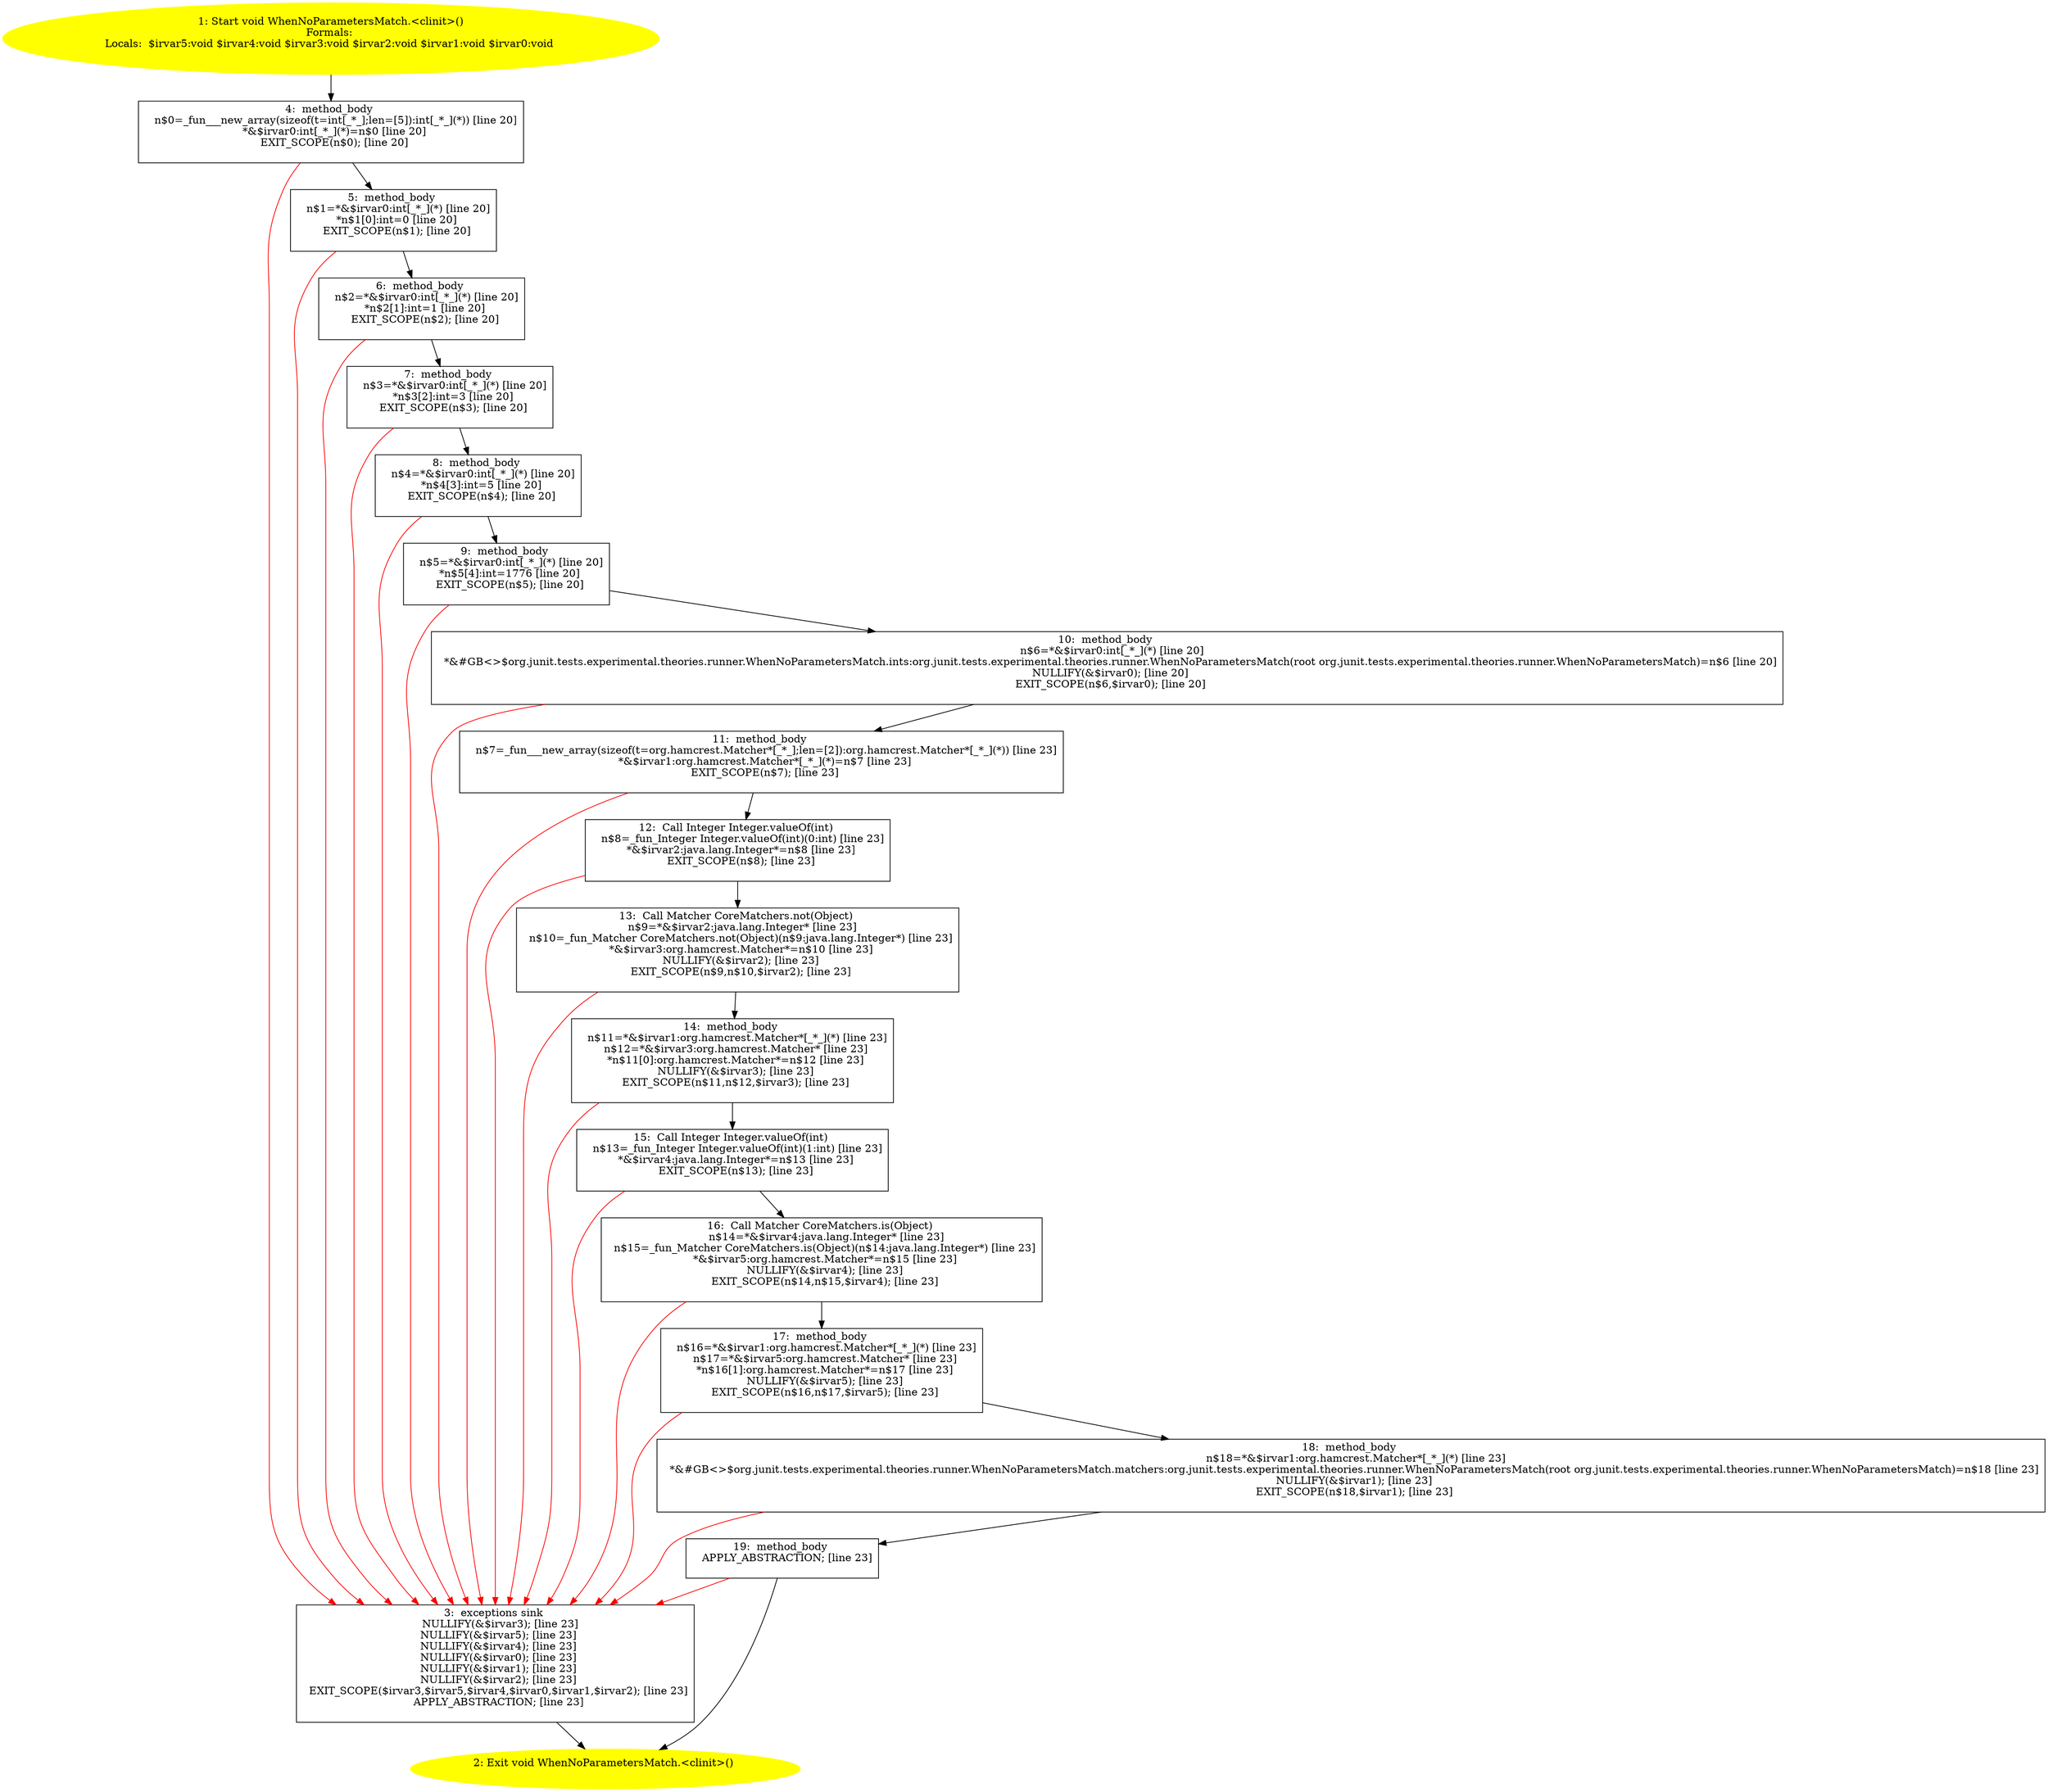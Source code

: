 /* @generated */
digraph cfg {
"org.junit.tests.experimental.theories.runner.WhenNoParametersMatch.<clinit>():void.7b72e68f00be75f6c06e8c5b21d8b6b2_1" [label="1: Start void WhenNoParametersMatch.<clinit>()\nFormals: \nLocals:  $irvar5:void $irvar4:void $irvar3:void $irvar2:void $irvar1:void $irvar0:void \n  " color=yellow style=filled]
	

	 "org.junit.tests.experimental.theories.runner.WhenNoParametersMatch.<clinit>():void.7b72e68f00be75f6c06e8c5b21d8b6b2_1" -> "org.junit.tests.experimental.theories.runner.WhenNoParametersMatch.<clinit>():void.7b72e68f00be75f6c06e8c5b21d8b6b2_4" ;
"org.junit.tests.experimental.theories.runner.WhenNoParametersMatch.<clinit>():void.7b72e68f00be75f6c06e8c5b21d8b6b2_2" [label="2: Exit void WhenNoParametersMatch.<clinit>() \n  " color=yellow style=filled]
	

"org.junit.tests.experimental.theories.runner.WhenNoParametersMatch.<clinit>():void.7b72e68f00be75f6c06e8c5b21d8b6b2_3" [label="3:  exceptions sink \n   NULLIFY(&$irvar3); [line 23]\n  NULLIFY(&$irvar5); [line 23]\n  NULLIFY(&$irvar4); [line 23]\n  NULLIFY(&$irvar0); [line 23]\n  NULLIFY(&$irvar1); [line 23]\n  NULLIFY(&$irvar2); [line 23]\n  EXIT_SCOPE($irvar3,$irvar5,$irvar4,$irvar0,$irvar1,$irvar2); [line 23]\n  APPLY_ABSTRACTION; [line 23]\n " shape="box"]
	

	 "org.junit.tests.experimental.theories.runner.WhenNoParametersMatch.<clinit>():void.7b72e68f00be75f6c06e8c5b21d8b6b2_3" -> "org.junit.tests.experimental.theories.runner.WhenNoParametersMatch.<clinit>():void.7b72e68f00be75f6c06e8c5b21d8b6b2_2" ;
"org.junit.tests.experimental.theories.runner.WhenNoParametersMatch.<clinit>():void.7b72e68f00be75f6c06e8c5b21d8b6b2_4" [label="4:  method_body \n   n$0=_fun___new_array(sizeof(t=int[_*_];len=[5]):int[_*_](*)) [line 20]\n  *&$irvar0:int[_*_](*)=n$0 [line 20]\n  EXIT_SCOPE(n$0); [line 20]\n " shape="box"]
	

	 "org.junit.tests.experimental.theories.runner.WhenNoParametersMatch.<clinit>():void.7b72e68f00be75f6c06e8c5b21d8b6b2_4" -> "org.junit.tests.experimental.theories.runner.WhenNoParametersMatch.<clinit>():void.7b72e68f00be75f6c06e8c5b21d8b6b2_5" ;
	 "org.junit.tests.experimental.theories.runner.WhenNoParametersMatch.<clinit>():void.7b72e68f00be75f6c06e8c5b21d8b6b2_4" -> "org.junit.tests.experimental.theories.runner.WhenNoParametersMatch.<clinit>():void.7b72e68f00be75f6c06e8c5b21d8b6b2_3" [color="red" ];
"org.junit.tests.experimental.theories.runner.WhenNoParametersMatch.<clinit>():void.7b72e68f00be75f6c06e8c5b21d8b6b2_5" [label="5:  method_body \n   n$1=*&$irvar0:int[_*_](*) [line 20]\n  *n$1[0]:int=0 [line 20]\n  EXIT_SCOPE(n$1); [line 20]\n " shape="box"]
	

	 "org.junit.tests.experimental.theories.runner.WhenNoParametersMatch.<clinit>():void.7b72e68f00be75f6c06e8c5b21d8b6b2_5" -> "org.junit.tests.experimental.theories.runner.WhenNoParametersMatch.<clinit>():void.7b72e68f00be75f6c06e8c5b21d8b6b2_6" ;
	 "org.junit.tests.experimental.theories.runner.WhenNoParametersMatch.<clinit>():void.7b72e68f00be75f6c06e8c5b21d8b6b2_5" -> "org.junit.tests.experimental.theories.runner.WhenNoParametersMatch.<clinit>():void.7b72e68f00be75f6c06e8c5b21d8b6b2_3" [color="red" ];
"org.junit.tests.experimental.theories.runner.WhenNoParametersMatch.<clinit>():void.7b72e68f00be75f6c06e8c5b21d8b6b2_6" [label="6:  method_body \n   n$2=*&$irvar0:int[_*_](*) [line 20]\n  *n$2[1]:int=1 [line 20]\n  EXIT_SCOPE(n$2); [line 20]\n " shape="box"]
	

	 "org.junit.tests.experimental.theories.runner.WhenNoParametersMatch.<clinit>():void.7b72e68f00be75f6c06e8c5b21d8b6b2_6" -> "org.junit.tests.experimental.theories.runner.WhenNoParametersMatch.<clinit>():void.7b72e68f00be75f6c06e8c5b21d8b6b2_7" ;
	 "org.junit.tests.experimental.theories.runner.WhenNoParametersMatch.<clinit>():void.7b72e68f00be75f6c06e8c5b21d8b6b2_6" -> "org.junit.tests.experimental.theories.runner.WhenNoParametersMatch.<clinit>():void.7b72e68f00be75f6c06e8c5b21d8b6b2_3" [color="red" ];
"org.junit.tests.experimental.theories.runner.WhenNoParametersMatch.<clinit>():void.7b72e68f00be75f6c06e8c5b21d8b6b2_7" [label="7:  method_body \n   n$3=*&$irvar0:int[_*_](*) [line 20]\n  *n$3[2]:int=3 [line 20]\n  EXIT_SCOPE(n$3); [line 20]\n " shape="box"]
	

	 "org.junit.tests.experimental.theories.runner.WhenNoParametersMatch.<clinit>():void.7b72e68f00be75f6c06e8c5b21d8b6b2_7" -> "org.junit.tests.experimental.theories.runner.WhenNoParametersMatch.<clinit>():void.7b72e68f00be75f6c06e8c5b21d8b6b2_8" ;
	 "org.junit.tests.experimental.theories.runner.WhenNoParametersMatch.<clinit>():void.7b72e68f00be75f6c06e8c5b21d8b6b2_7" -> "org.junit.tests.experimental.theories.runner.WhenNoParametersMatch.<clinit>():void.7b72e68f00be75f6c06e8c5b21d8b6b2_3" [color="red" ];
"org.junit.tests.experimental.theories.runner.WhenNoParametersMatch.<clinit>():void.7b72e68f00be75f6c06e8c5b21d8b6b2_8" [label="8:  method_body \n   n$4=*&$irvar0:int[_*_](*) [line 20]\n  *n$4[3]:int=5 [line 20]\n  EXIT_SCOPE(n$4); [line 20]\n " shape="box"]
	

	 "org.junit.tests.experimental.theories.runner.WhenNoParametersMatch.<clinit>():void.7b72e68f00be75f6c06e8c5b21d8b6b2_8" -> "org.junit.tests.experimental.theories.runner.WhenNoParametersMatch.<clinit>():void.7b72e68f00be75f6c06e8c5b21d8b6b2_9" ;
	 "org.junit.tests.experimental.theories.runner.WhenNoParametersMatch.<clinit>():void.7b72e68f00be75f6c06e8c5b21d8b6b2_8" -> "org.junit.tests.experimental.theories.runner.WhenNoParametersMatch.<clinit>():void.7b72e68f00be75f6c06e8c5b21d8b6b2_3" [color="red" ];
"org.junit.tests.experimental.theories.runner.WhenNoParametersMatch.<clinit>():void.7b72e68f00be75f6c06e8c5b21d8b6b2_9" [label="9:  method_body \n   n$5=*&$irvar0:int[_*_](*) [line 20]\n  *n$5[4]:int=1776 [line 20]\n  EXIT_SCOPE(n$5); [line 20]\n " shape="box"]
	

	 "org.junit.tests.experimental.theories.runner.WhenNoParametersMatch.<clinit>():void.7b72e68f00be75f6c06e8c5b21d8b6b2_9" -> "org.junit.tests.experimental.theories.runner.WhenNoParametersMatch.<clinit>():void.7b72e68f00be75f6c06e8c5b21d8b6b2_10" ;
	 "org.junit.tests.experimental.theories.runner.WhenNoParametersMatch.<clinit>():void.7b72e68f00be75f6c06e8c5b21d8b6b2_9" -> "org.junit.tests.experimental.theories.runner.WhenNoParametersMatch.<clinit>():void.7b72e68f00be75f6c06e8c5b21d8b6b2_3" [color="red" ];
"org.junit.tests.experimental.theories.runner.WhenNoParametersMatch.<clinit>():void.7b72e68f00be75f6c06e8c5b21d8b6b2_10" [label="10:  method_body \n   n$6=*&$irvar0:int[_*_](*) [line 20]\n  *&#GB<>$org.junit.tests.experimental.theories.runner.WhenNoParametersMatch.ints:org.junit.tests.experimental.theories.runner.WhenNoParametersMatch(root org.junit.tests.experimental.theories.runner.WhenNoParametersMatch)=n$6 [line 20]\n  NULLIFY(&$irvar0); [line 20]\n  EXIT_SCOPE(n$6,$irvar0); [line 20]\n " shape="box"]
	

	 "org.junit.tests.experimental.theories.runner.WhenNoParametersMatch.<clinit>():void.7b72e68f00be75f6c06e8c5b21d8b6b2_10" -> "org.junit.tests.experimental.theories.runner.WhenNoParametersMatch.<clinit>():void.7b72e68f00be75f6c06e8c5b21d8b6b2_11" ;
	 "org.junit.tests.experimental.theories.runner.WhenNoParametersMatch.<clinit>():void.7b72e68f00be75f6c06e8c5b21d8b6b2_10" -> "org.junit.tests.experimental.theories.runner.WhenNoParametersMatch.<clinit>():void.7b72e68f00be75f6c06e8c5b21d8b6b2_3" [color="red" ];
"org.junit.tests.experimental.theories.runner.WhenNoParametersMatch.<clinit>():void.7b72e68f00be75f6c06e8c5b21d8b6b2_11" [label="11:  method_body \n   n$7=_fun___new_array(sizeof(t=org.hamcrest.Matcher*[_*_];len=[2]):org.hamcrest.Matcher*[_*_](*)) [line 23]\n  *&$irvar1:org.hamcrest.Matcher*[_*_](*)=n$7 [line 23]\n  EXIT_SCOPE(n$7); [line 23]\n " shape="box"]
	

	 "org.junit.tests.experimental.theories.runner.WhenNoParametersMatch.<clinit>():void.7b72e68f00be75f6c06e8c5b21d8b6b2_11" -> "org.junit.tests.experimental.theories.runner.WhenNoParametersMatch.<clinit>():void.7b72e68f00be75f6c06e8c5b21d8b6b2_12" ;
	 "org.junit.tests.experimental.theories.runner.WhenNoParametersMatch.<clinit>():void.7b72e68f00be75f6c06e8c5b21d8b6b2_11" -> "org.junit.tests.experimental.theories.runner.WhenNoParametersMatch.<clinit>():void.7b72e68f00be75f6c06e8c5b21d8b6b2_3" [color="red" ];
"org.junit.tests.experimental.theories.runner.WhenNoParametersMatch.<clinit>():void.7b72e68f00be75f6c06e8c5b21d8b6b2_12" [label="12:  Call Integer Integer.valueOf(int) \n   n$8=_fun_Integer Integer.valueOf(int)(0:int) [line 23]\n  *&$irvar2:java.lang.Integer*=n$8 [line 23]\n  EXIT_SCOPE(n$8); [line 23]\n " shape="box"]
	

	 "org.junit.tests.experimental.theories.runner.WhenNoParametersMatch.<clinit>():void.7b72e68f00be75f6c06e8c5b21d8b6b2_12" -> "org.junit.tests.experimental.theories.runner.WhenNoParametersMatch.<clinit>():void.7b72e68f00be75f6c06e8c5b21d8b6b2_13" ;
	 "org.junit.tests.experimental.theories.runner.WhenNoParametersMatch.<clinit>():void.7b72e68f00be75f6c06e8c5b21d8b6b2_12" -> "org.junit.tests.experimental.theories.runner.WhenNoParametersMatch.<clinit>():void.7b72e68f00be75f6c06e8c5b21d8b6b2_3" [color="red" ];
"org.junit.tests.experimental.theories.runner.WhenNoParametersMatch.<clinit>():void.7b72e68f00be75f6c06e8c5b21d8b6b2_13" [label="13:  Call Matcher CoreMatchers.not(Object) \n   n$9=*&$irvar2:java.lang.Integer* [line 23]\n  n$10=_fun_Matcher CoreMatchers.not(Object)(n$9:java.lang.Integer*) [line 23]\n  *&$irvar3:org.hamcrest.Matcher*=n$10 [line 23]\n  NULLIFY(&$irvar2); [line 23]\n  EXIT_SCOPE(n$9,n$10,$irvar2); [line 23]\n " shape="box"]
	

	 "org.junit.tests.experimental.theories.runner.WhenNoParametersMatch.<clinit>():void.7b72e68f00be75f6c06e8c5b21d8b6b2_13" -> "org.junit.tests.experimental.theories.runner.WhenNoParametersMatch.<clinit>():void.7b72e68f00be75f6c06e8c5b21d8b6b2_14" ;
	 "org.junit.tests.experimental.theories.runner.WhenNoParametersMatch.<clinit>():void.7b72e68f00be75f6c06e8c5b21d8b6b2_13" -> "org.junit.tests.experimental.theories.runner.WhenNoParametersMatch.<clinit>():void.7b72e68f00be75f6c06e8c5b21d8b6b2_3" [color="red" ];
"org.junit.tests.experimental.theories.runner.WhenNoParametersMatch.<clinit>():void.7b72e68f00be75f6c06e8c5b21d8b6b2_14" [label="14:  method_body \n   n$11=*&$irvar1:org.hamcrest.Matcher*[_*_](*) [line 23]\n  n$12=*&$irvar3:org.hamcrest.Matcher* [line 23]\n  *n$11[0]:org.hamcrest.Matcher*=n$12 [line 23]\n  NULLIFY(&$irvar3); [line 23]\n  EXIT_SCOPE(n$11,n$12,$irvar3); [line 23]\n " shape="box"]
	

	 "org.junit.tests.experimental.theories.runner.WhenNoParametersMatch.<clinit>():void.7b72e68f00be75f6c06e8c5b21d8b6b2_14" -> "org.junit.tests.experimental.theories.runner.WhenNoParametersMatch.<clinit>():void.7b72e68f00be75f6c06e8c5b21d8b6b2_15" ;
	 "org.junit.tests.experimental.theories.runner.WhenNoParametersMatch.<clinit>():void.7b72e68f00be75f6c06e8c5b21d8b6b2_14" -> "org.junit.tests.experimental.theories.runner.WhenNoParametersMatch.<clinit>():void.7b72e68f00be75f6c06e8c5b21d8b6b2_3" [color="red" ];
"org.junit.tests.experimental.theories.runner.WhenNoParametersMatch.<clinit>():void.7b72e68f00be75f6c06e8c5b21d8b6b2_15" [label="15:  Call Integer Integer.valueOf(int) \n   n$13=_fun_Integer Integer.valueOf(int)(1:int) [line 23]\n  *&$irvar4:java.lang.Integer*=n$13 [line 23]\n  EXIT_SCOPE(n$13); [line 23]\n " shape="box"]
	

	 "org.junit.tests.experimental.theories.runner.WhenNoParametersMatch.<clinit>():void.7b72e68f00be75f6c06e8c5b21d8b6b2_15" -> "org.junit.tests.experimental.theories.runner.WhenNoParametersMatch.<clinit>():void.7b72e68f00be75f6c06e8c5b21d8b6b2_16" ;
	 "org.junit.tests.experimental.theories.runner.WhenNoParametersMatch.<clinit>():void.7b72e68f00be75f6c06e8c5b21d8b6b2_15" -> "org.junit.tests.experimental.theories.runner.WhenNoParametersMatch.<clinit>():void.7b72e68f00be75f6c06e8c5b21d8b6b2_3" [color="red" ];
"org.junit.tests.experimental.theories.runner.WhenNoParametersMatch.<clinit>():void.7b72e68f00be75f6c06e8c5b21d8b6b2_16" [label="16:  Call Matcher CoreMatchers.is(Object) \n   n$14=*&$irvar4:java.lang.Integer* [line 23]\n  n$15=_fun_Matcher CoreMatchers.is(Object)(n$14:java.lang.Integer*) [line 23]\n  *&$irvar5:org.hamcrest.Matcher*=n$15 [line 23]\n  NULLIFY(&$irvar4); [line 23]\n  EXIT_SCOPE(n$14,n$15,$irvar4); [line 23]\n " shape="box"]
	

	 "org.junit.tests.experimental.theories.runner.WhenNoParametersMatch.<clinit>():void.7b72e68f00be75f6c06e8c5b21d8b6b2_16" -> "org.junit.tests.experimental.theories.runner.WhenNoParametersMatch.<clinit>():void.7b72e68f00be75f6c06e8c5b21d8b6b2_17" ;
	 "org.junit.tests.experimental.theories.runner.WhenNoParametersMatch.<clinit>():void.7b72e68f00be75f6c06e8c5b21d8b6b2_16" -> "org.junit.tests.experimental.theories.runner.WhenNoParametersMatch.<clinit>():void.7b72e68f00be75f6c06e8c5b21d8b6b2_3" [color="red" ];
"org.junit.tests.experimental.theories.runner.WhenNoParametersMatch.<clinit>():void.7b72e68f00be75f6c06e8c5b21d8b6b2_17" [label="17:  method_body \n   n$16=*&$irvar1:org.hamcrest.Matcher*[_*_](*) [line 23]\n  n$17=*&$irvar5:org.hamcrest.Matcher* [line 23]\n  *n$16[1]:org.hamcrest.Matcher*=n$17 [line 23]\n  NULLIFY(&$irvar5); [line 23]\n  EXIT_SCOPE(n$16,n$17,$irvar5); [line 23]\n " shape="box"]
	

	 "org.junit.tests.experimental.theories.runner.WhenNoParametersMatch.<clinit>():void.7b72e68f00be75f6c06e8c5b21d8b6b2_17" -> "org.junit.tests.experimental.theories.runner.WhenNoParametersMatch.<clinit>():void.7b72e68f00be75f6c06e8c5b21d8b6b2_18" ;
	 "org.junit.tests.experimental.theories.runner.WhenNoParametersMatch.<clinit>():void.7b72e68f00be75f6c06e8c5b21d8b6b2_17" -> "org.junit.tests.experimental.theories.runner.WhenNoParametersMatch.<clinit>():void.7b72e68f00be75f6c06e8c5b21d8b6b2_3" [color="red" ];
"org.junit.tests.experimental.theories.runner.WhenNoParametersMatch.<clinit>():void.7b72e68f00be75f6c06e8c5b21d8b6b2_18" [label="18:  method_body \n   n$18=*&$irvar1:org.hamcrest.Matcher*[_*_](*) [line 23]\n  *&#GB<>$org.junit.tests.experimental.theories.runner.WhenNoParametersMatch.matchers:org.junit.tests.experimental.theories.runner.WhenNoParametersMatch(root org.junit.tests.experimental.theories.runner.WhenNoParametersMatch)=n$18 [line 23]\n  NULLIFY(&$irvar1); [line 23]\n  EXIT_SCOPE(n$18,$irvar1); [line 23]\n " shape="box"]
	

	 "org.junit.tests.experimental.theories.runner.WhenNoParametersMatch.<clinit>():void.7b72e68f00be75f6c06e8c5b21d8b6b2_18" -> "org.junit.tests.experimental.theories.runner.WhenNoParametersMatch.<clinit>():void.7b72e68f00be75f6c06e8c5b21d8b6b2_19" ;
	 "org.junit.tests.experimental.theories.runner.WhenNoParametersMatch.<clinit>():void.7b72e68f00be75f6c06e8c5b21d8b6b2_18" -> "org.junit.tests.experimental.theories.runner.WhenNoParametersMatch.<clinit>():void.7b72e68f00be75f6c06e8c5b21d8b6b2_3" [color="red" ];
"org.junit.tests.experimental.theories.runner.WhenNoParametersMatch.<clinit>():void.7b72e68f00be75f6c06e8c5b21d8b6b2_19" [label="19:  method_body \n   APPLY_ABSTRACTION; [line 23]\n " shape="box"]
	

	 "org.junit.tests.experimental.theories.runner.WhenNoParametersMatch.<clinit>():void.7b72e68f00be75f6c06e8c5b21d8b6b2_19" -> "org.junit.tests.experimental.theories.runner.WhenNoParametersMatch.<clinit>():void.7b72e68f00be75f6c06e8c5b21d8b6b2_2" ;
	 "org.junit.tests.experimental.theories.runner.WhenNoParametersMatch.<clinit>():void.7b72e68f00be75f6c06e8c5b21d8b6b2_19" -> "org.junit.tests.experimental.theories.runner.WhenNoParametersMatch.<clinit>():void.7b72e68f00be75f6c06e8c5b21d8b6b2_3" [color="red" ];
}
